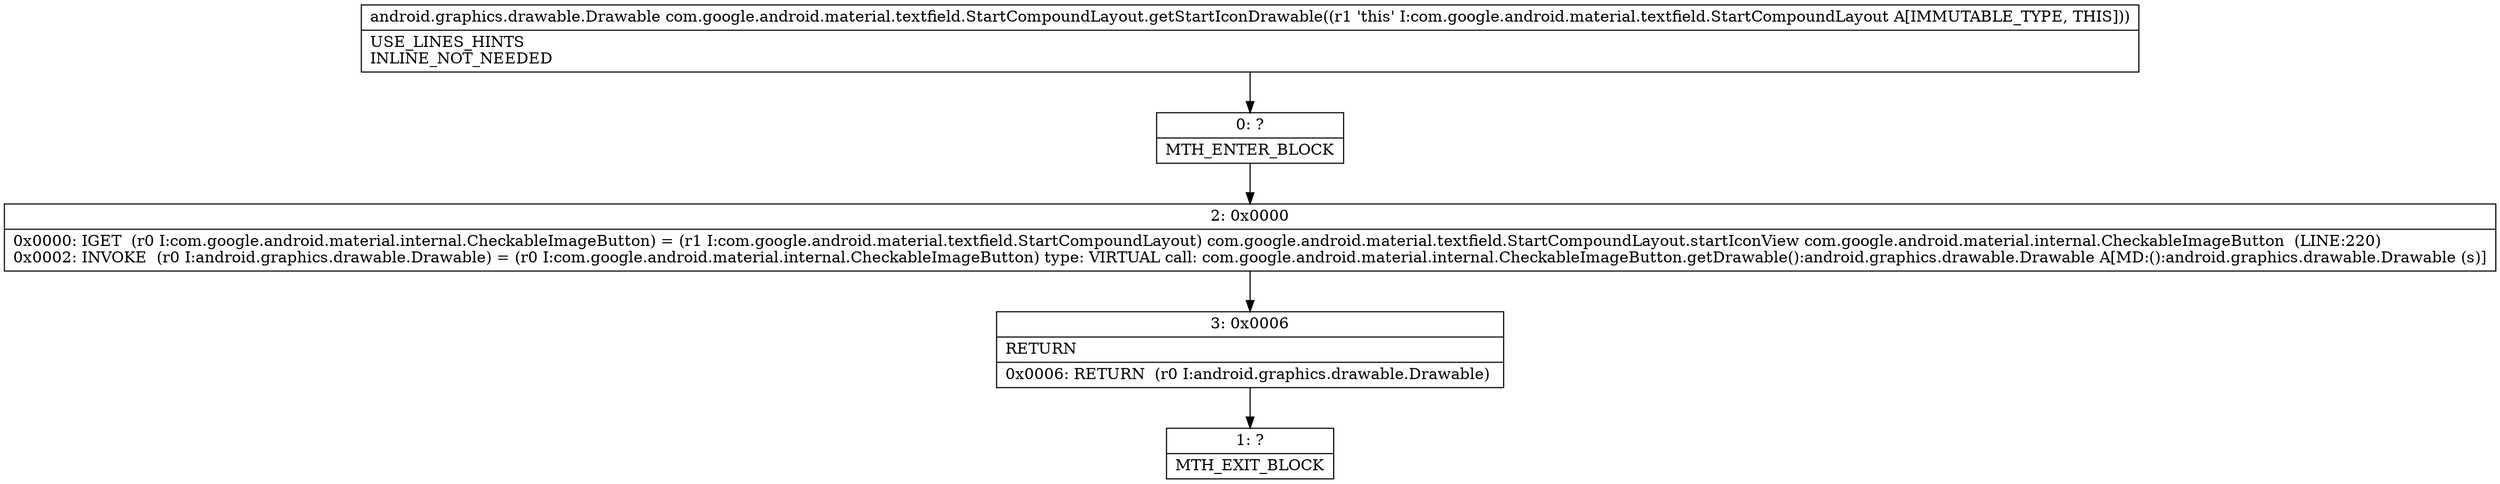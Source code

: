 digraph "CFG forcom.google.android.material.textfield.StartCompoundLayout.getStartIconDrawable()Landroid\/graphics\/drawable\/Drawable;" {
Node_0 [shape=record,label="{0\:\ ?|MTH_ENTER_BLOCK\l}"];
Node_2 [shape=record,label="{2\:\ 0x0000|0x0000: IGET  (r0 I:com.google.android.material.internal.CheckableImageButton) = (r1 I:com.google.android.material.textfield.StartCompoundLayout) com.google.android.material.textfield.StartCompoundLayout.startIconView com.google.android.material.internal.CheckableImageButton  (LINE:220)\l0x0002: INVOKE  (r0 I:android.graphics.drawable.Drawable) = (r0 I:com.google.android.material.internal.CheckableImageButton) type: VIRTUAL call: com.google.android.material.internal.CheckableImageButton.getDrawable():android.graphics.drawable.Drawable A[MD:():android.graphics.drawable.Drawable (s)]\l}"];
Node_3 [shape=record,label="{3\:\ 0x0006|RETURN\l|0x0006: RETURN  (r0 I:android.graphics.drawable.Drawable) \l}"];
Node_1 [shape=record,label="{1\:\ ?|MTH_EXIT_BLOCK\l}"];
MethodNode[shape=record,label="{android.graphics.drawable.Drawable com.google.android.material.textfield.StartCompoundLayout.getStartIconDrawable((r1 'this' I:com.google.android.material.textfield.StartCompoundLayout A[IMMUTABLE_TYPE, THIS]))  | USE_LINES_HINTS\lINLINE_NOT_NEEDED\l}"];
MethodNode -> Node_0;Node_0 -> Node_2;
Node_2 -> Node_3;
Node_3 -> Node_1;
}


